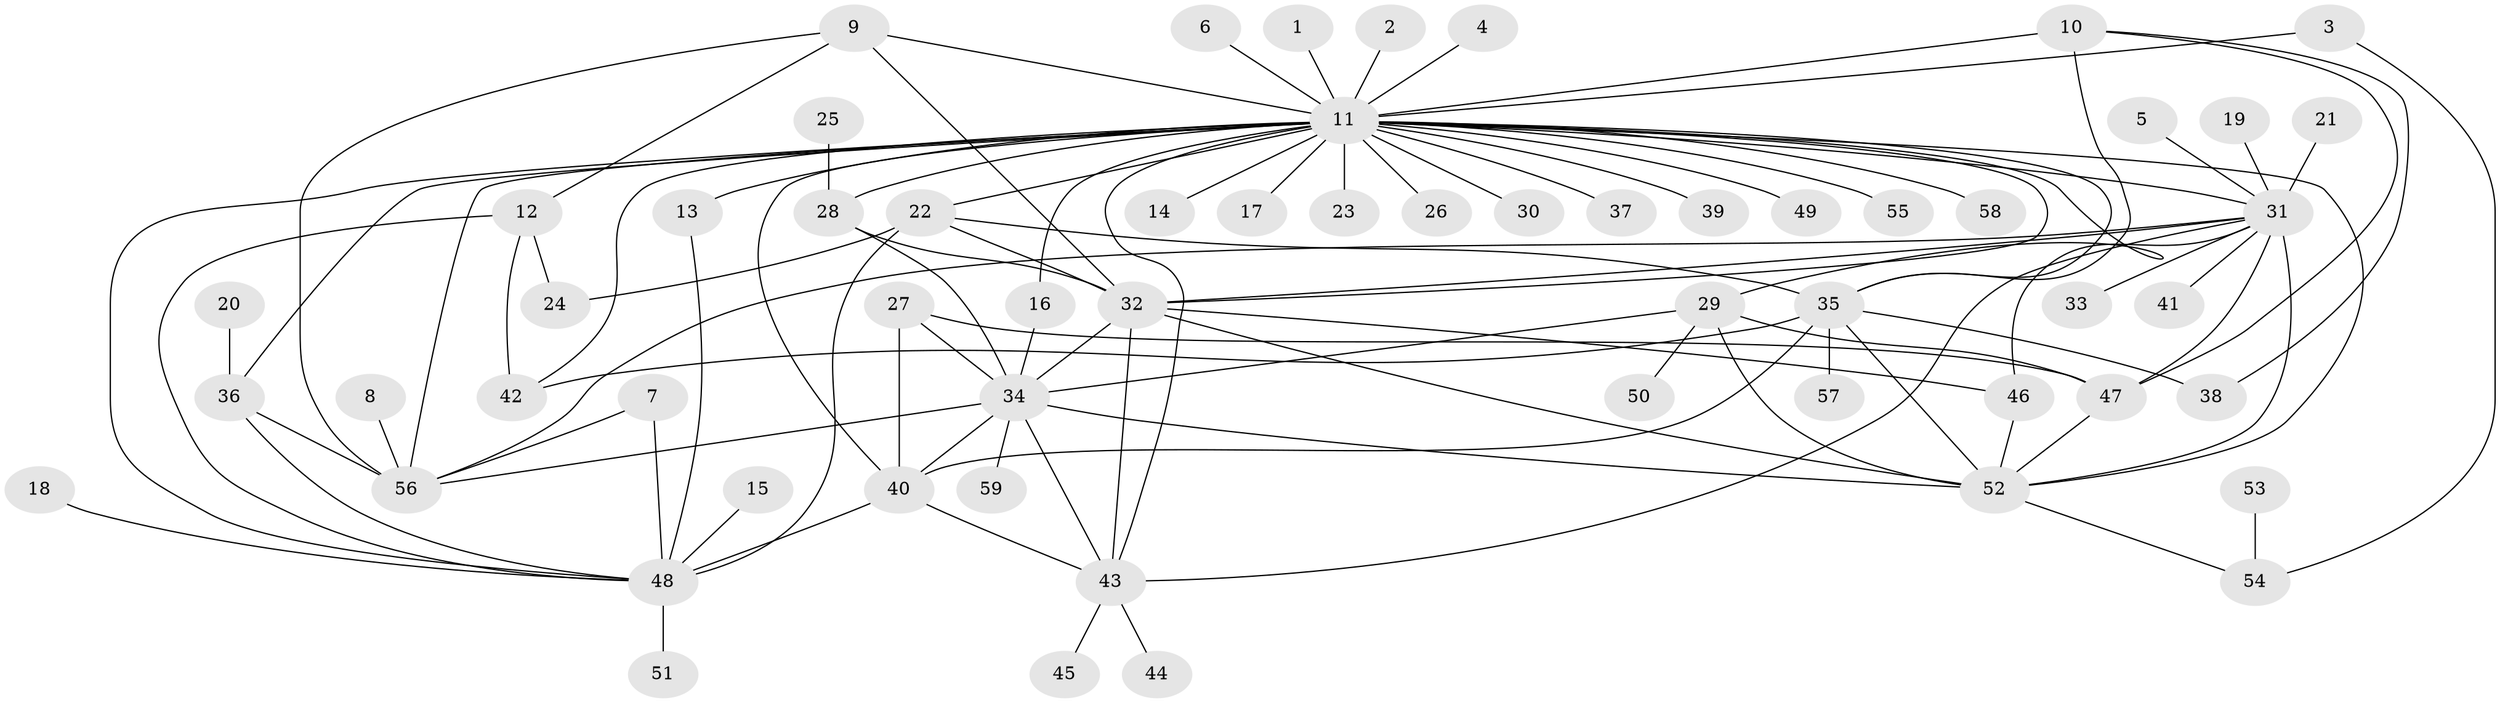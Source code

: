 // original degree distribution, {36: 0.008695652173913044, 6: 0.02608695652173913, 4: 0.06086956521739131, 1: 0.40869565217391307, 2: 0.26956521739130435, 11: 0.017391304347826087, 7: 0.017391304347826087, 16: 0.008695652173913044, 9: 0.017391304347826087, 5: 0.043478260869565216, 3: 0.10434782608695652, 8: 0.017391304347826087}
// Generated by graph-tools (version 1.1) at 2025/49/03/09/25 03:49:46]
// undirected, 59 vertices, 100 edges
graph export_dot {
graph [start="1"]
  node [color=gray90,style=filled];
  1;
  2;
  3;
  4;
  5;
  6;
  7;
  8;
  9;
  10;
  11;
  12;
  13;
  14;
  15;
  16;
  17;
  18;
  19;
  20;
  21;
  22;
  23;
  24;
  25;
  26;
  27;
  28;
  29;
  30;
  31;
  32;
  33;
  34;
  35;
  36;
  37;
  38;
  39;
  40;
  41;
  42;
  43;
  44;
  45;
  46;
  47;
  48;
  49;
  50;
  51;
  52;
  53;
  54;
  55;
  56;
  57;
  58;
  59;
  1 -- 11 [weight=1.0];
  2 -- 11 [weight=1.0];
  3 -- 11 [weight=1.0];
  3 -- 54 [weight=1.0];
  4 -- 11 [weight=1.0];
  5 -- 31 [weight=1.0];
  6 -- 11 [weight=1.0];
  7 -- 48 [weight=1.0];
  7 -- 56 [weight=1.0];
  8 -- 56 [weight=1.0];
  9 -- 11 [weight=1.0];
  9 -- 12 [weight=1.0];
  9 -- 32 [weight=1.0];
  9 -- 56 [weight=1.0];
  10 -- 11 [weight=2.0];
  10 -- 35 [weight=1.0];
  10 -- 38 [weight=1.0];
  10 -- 47 [weight=1.0];
  11 -- 13 [weight=2.0];
  11 -- 14 [weight=1.0];
  11 -- 16 [weight=1.0];
  11 -- 17 [weight=1.0];
  11 -- 22 [weight=1.0];
  11 -- 23 [weight=1.0];
  11 -- 26 [weight=1.0];
  11 -- 28 [weight=1.0];
  11 -- 29 [weight=1.0];
  11 -- 30 [weight=1.0];
  11 -- 31 [weight=1.0];
  11 -- 32 [weight=2.0];
  11 -- 35 [weight=1.0];
  11 -- 36 [weight=2.0];
  11 -- 37 [weight=1.0];
  11 -- 39 [weight=1.0];
  11 -- 40 [weight=2.0];
  11 -- 42 [weight=1.0];
  11 -- 43 [weight=1.0];
  11 -- 48 [weight=1.0];
  11 -- 49 [weight=1.0];
  11 -- 52 [weight=1.0];
  11 -- 55 [weight=1.0];
  11 -- 56 [weight=1.0];
  11 -- 58 [weight=1.0];
  12 -- 24 [weight=1.0];
  12 -- 42 [weight=1.0];
  12 -- 48 [weight=1.0];
  13 -- 48 [weight=1.0];
  15 -- 48 [weight=1.0];
  16 -- 34 [weight=1.0];
  18 -- 48 [weight=1.0];
  19 -- 31 [weight=1.0];
  20 -- 36 [weight=1.0];
  21 -- 31 [weight=1.0];
  22 -- 24 [weight=1.0];
  22 -- 32 [weight=1.0];
  22 -- 35 [weight=1.0];
  22 -- 48 [weight=1.0];
  25 -- 28 [weight=1.0];
  27 -- 34 [weight=1.0];
  27 -- 40 [weight=1.0];
  27 -- 47 [weight=1.0];
  28 -- 32 [weight=2.0];
  28 -- 34 [weight=1.0];
  29 -- 34 [weight=1.0];
  29 -- 47 [weight=1.0];
  29 -- 50 [weight=1.0];
  29 -- 52 [weight=1.0];
  31 -- 32 [weight=1.0];
  31 -- 33 [weight=1.0];
  31 -- 41 [weight=1.0];
  31 -- 43 [weight=1.0];
  31 -- 46 [weight=1.0];
  31 -- 47 [weight=1.0];
  31 -- 52 [weight=1.0];
  31 -- 56 [weight=1.0];
  32 -- 34 [weight=1.0];
  32 -- 43 [weight=1.0];
  32 -- 46 [weight=1.0];
  32 -- 52 [weight=1.0];
  34 -- 40 [weight=1.0];
  34 -- 43 [weight=1.0];
  34 -- 52 [weight=1.0];
  34 -- 56 [weight=1.0];
  34 -- 59 [weight=1.0];
  35 -- 38 [weight=1.0];
  35 -- 40 [weight=1.0];
  35 -- 42 [weight=1.0];
  35 -- 52 [weight=2.0];
  35 -- 57 [weight=1.0];
  36 -- 48 [weight=1.0];
  36 -- 56 [weight=2.0];
  40 -- 43 [weight=1.0];
  40 -- 48 [weight=2.0];
  43 -- 44 [weight=1.0];
  43 -- 45 [weight=1.0];
  46 -- 52 [weight=1.0];
  47 -- 52 [weight=1.0];
  48 -- 51 [weight=1.0];
  52 -- 54 [weight=1.0];
  53 -- 54 [weight=1.0];
}
